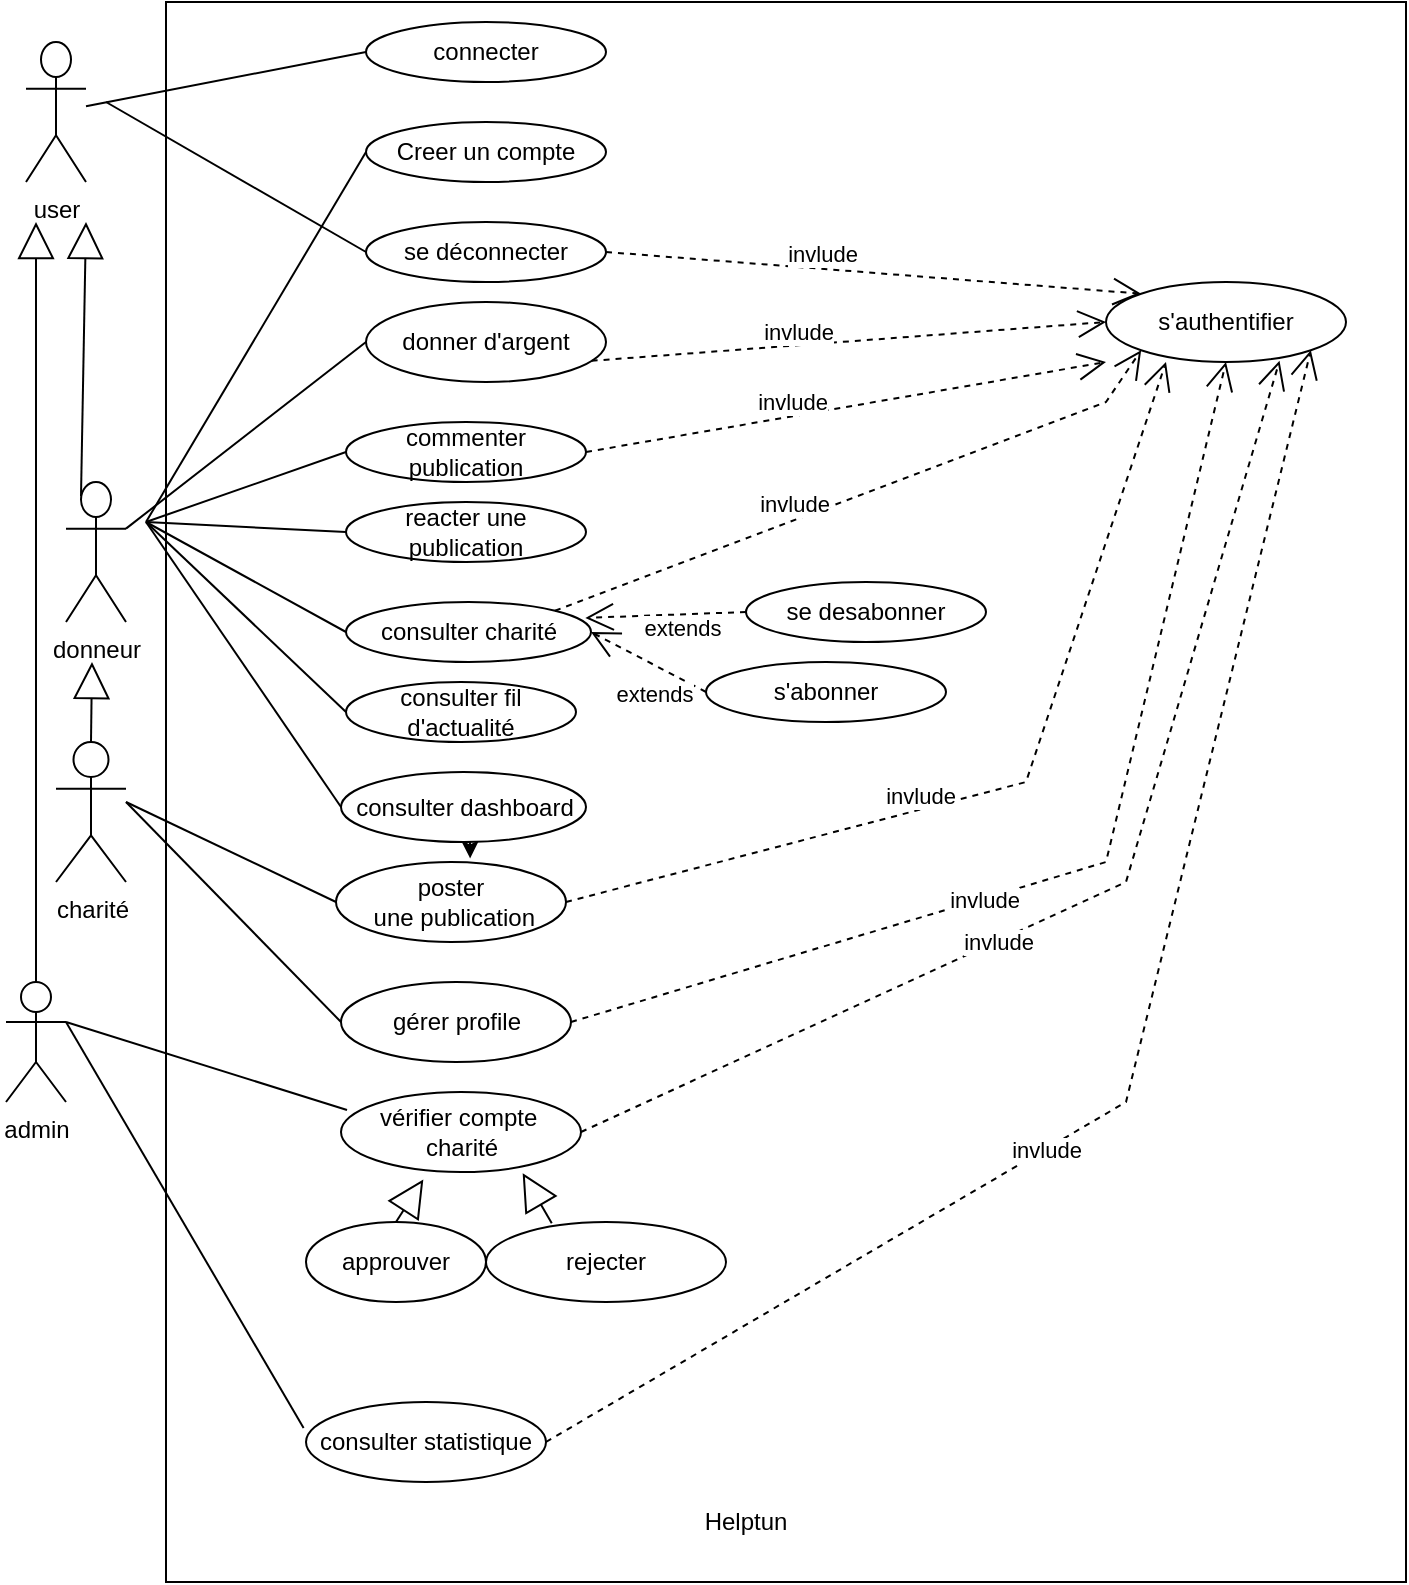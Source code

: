 <mxfile version="21.1.1" type="device">
  <diagram name="Page-1" id="RGh7CRGLRLJK2mTGcquI">
    <mxGraphModel dx="1105" dy="612" grid="1" gridSize="10" guides="0" tooltips="1" connect="1" arrows="1" fold="1" page="1" pageScale="1" pageWidth="827" pageHeight="1169" math="0" shadow="0">
      <root>
        <mxCell id="0" />
        <mxCell id="1" parent="0" />
        <mxCell id="_66AB_NRMPDAvyfy0Dyj-4" value="charité" style="shape=umlActor;verticalLabelPosition=bottom;verticalAlign=top;html=1;" vertex="1" parent="1">
          <mxGeometry x="35" y="370" width="35" height="70" as="geometry" />
        </mxCell>
        <mxCell id="_66AB_NRMPDAvyfy0Dyj-5" value="admin" style="shape=umlActor;verticalLabelPosition=bottom;verticalAlign=top;html=1;" vertex="1" parent="1">
          <mxGeometry x="10" y="490" width="30" height="60" as="geometry" />
        </mxCell>
        <mxCell id="_66AB_NRMPDAvyfy0Dyj-6" value="donneur" style="shape=umlActor;verticalLabelPosition=bottom;verticalAlign=top;html=1;" vertex="1" parent="1">
          <mxGeometry x="40" y="240" width="30" height="70" as="geometry" />
        </mxCell>
        <mxCell id="_66AB_NRMPDAvyfy0Dyj-9" value="user" style="shape=umlActor;verticalLabelPosition=bottom;verticalAlign=top;html=1;" vertex="1" parent="1">
          <mxGeometry x="20" y="20" width="30" height="70" as="geometry" />
        </mxCell>
        <mxCell id="_66AB_NRMPDAvyfy0Dyj-10" value="Creer un compte" style="ellipse;whiteSpace=wrap;html=1;" vertex="1" parent="1">
          <mxGeometry x="190" y="60" width="120" height="30" as="geometry" />
        </mxCell>
        <mxCell id="_66AB_NRMPDAvyfy0Dyj-11" value="se déconnecter" style="ellipse;whiteSpace=wrap;html=1;" vertex="1" parent="1">
          <mxGeometry x="190" y="110" width="120" height="30" as="geometry" />
        </mxCell>
        <mxCell id="_66AB_NRMPDAvyfy0Dyj-12" value="connecter" style="ellipse;whiteSpace=wrap;html=1;" vertex="1" parent="1">
          <mxGeometry x="190" y="10" width="120" height="30" as="geometry" />
        </mxCell>
        <mxCell id="_66AB_NRMPDAvyfy0Dyj-14" value="vérifier compte&amp;nbsp; charité" style="ellipse;whiteSpace=wrap;html=1;" vertex="1" parent="1">
          <mxGeometry x="177.5" y="545" width="120" height="40" as="geometry" />
        </mxCell>
        <mxCell id="_66AB_NRMPDAvyfy0Dyj-17" value="approuver" style="ellipse;whiteSpace=wrap;html=1;" vertex="1" parent="1">
          <mxGeometry x="160" y="610" width="90" height="40" as="geometry" />
        </mxCell>
        <mxCell id="_66AB_NRMPDAvyfy0Dyj-18" value="rejecter" style="ellipse;whiteSpace=wrap;html=1;" vertex="1" parent="1">
          <mxGeometry x="250" y="610" width="120" height="40" as="geometry" />
        </mxCell>
        <mxCell id="_66AB_NRMPDAvyfy0Dyj-19" style="edgeStyle=orthogonalEdgeStyle;rounded=0;orthogonalLoop=1;jettySize=auto;html=1;exitX=0.5;exitY=1;exitDx=0;exitDy=0;" edge="1" parent="1" source="_66AB_NRMPDAvyfy0Dyj-17" target="_66AB_NRMPDAvyfy0Dyj-17">
          <mxGeometry relative="1" as="geometry" />
        </mxCell>
        <mxCell id="_66AB_NRMPDAvyfy0Dyj-21" value="consulter statistique" style="ellipse;whiteSpace=wrap;html=1;" vertex="1" parent="1">
          <mxGeometry x="160" y="700" width="120" height="40" as="geometry" />
        </mxCell>
        <mxCell id="_66AB_NRMPDAvyfy0Dyj-22" value="poster&lt;br&gt;&amp;nbsp;une publication" style="ellipse;whiteSpace=wrap;html=1;" vertex="1" parent="1">
          <mxGeometry x="175" y="430" width="115" height="40" as="geometry" />
        </mxCell>
        <mxCell id="_66AB_NRMPDAvyfy0Dyj-24" value="gérer profile" style="ellipse;whiteSpace=wrap;html=1;" vertex="1" parent="1">
          <mxGeometry x="177.5" y="490" width="115" height="40" as="geometry" />
        </mxCell>
        <mxCell id="_66AB_NRMPDAvyfy0Dyj-25" value="donner d&#39;argent" style="ellipse;whiteSpace=wrap;html=1;" vertex="1" parent="1">
          <mxGeometry x="190" y="150" width="120" height="40" as="geometry" />
        </mxCell>
        <mxCell id="_66AB_NRMPDAvyfy0Dyj-26" value="consulter charité" style="ellipse;whiteSpace=wrap;html=1;" vertex="1" parent="1">
          <mxGeometry x="180" y="300" width="122.5" height="30" as="geometry" />
        </mxCell>
        <mxCell id="_66AB_NRMPDAvyfy0Dyj-28" value="extends" style="endArrow=open;endSize=12;dashed=1;html=1;rounded=0;exitX=0;exitY=0.5;exitDx=0;exitDy=0;entryX=0.977;entryY=0.265;entryDx=0;entryDy=0;entryPerimeter=0;" edge="1" parent="1" source="_66AB_NRMPDAvyfy0Dyj-31" target="_66AB_NRMPDAvyfy0Dyj-26">
          <mxGeometry x="-0.195" y="7" width="160" relative="1" as="geometry">
            <mxPoint x="520" y="130" as="sourcePoint" />
            <mxPoint x="310" y="330" as="targetPoint" />
            <Array as="points" />
            <mxPoint as="offset" />
          </mxGeometry>
        </mxCell>
        <mxCell id="_66AB_NRMPDAvyfy0Dyj-29" value="extends" style="endArrow=open;endSize=12;dashed=1;html=1;rounded=0;exitX=0;exitY=0.5;exitDx=0;exitDy=0;entryX=1;entryY=0.5;entryDx=0;entryDy=0;" edge="1" parent="1" source="_66AB_NRMPDAvyfy0Dyj-30" target="_66AB_NRMPDAvyfy0Dyj-26">
          <mxGeometry x="-0.302" y="13" width="160" relative="1" as="geometry">
            <mxPoint x="460" y="90" as="sourcePoint" />
            <mxPoint x="300" y="340" as="targetPoint" />
            <Array as="points" />
            <mxPoint as="offset" />
          </mxGeometry>
        </mxCell>
        <mxCell id="_66AB_NRMPDAvyfy0Dyj-30" value="s&#39;abonner" style="ellipse;whiteSpace=wrap;html=1;" vertex="1" parent="1">
          <mxGeometry x="360" y="330" width="120" height="30" as="geometry" />
        </mxCell>
        <mxCell id="_66AB_NRMPDAvyfy0Dyj-31" value="se desabonner" style="ellipse;whiteSpace=wrap;html=1;" vertex="1" parent="1">
          <mxGeometry x="380" y="290" width="120" height="30" as="geometry" />
        </mxCell>
        <mxCell id="_66AB_NRMPDAvyfy0Dyj-32" value="commenter publication" style="ellipse;whiteSpace=wrap;html=1;" vertex="1" parent="1">
          <mxGeometry x="180" y="210" width="120" height="30" as="geometry" />
        </mxCell>
        <mxCell id="_66AB_NRMPDAvyfy0Dyj-33" value="reacter une publication" style="ellipse;whiteSpace=wrap;html=1;" vertex="1" parent="1">
          <mxGeometry x="180" y="250" width="120" height="30" as="geometry" />
        </mxCell>
        <mxCell id="_66AB_NRMPDAvyfy0Dyj-40" value="" style="endArrow=none;html=1;rounded=0;entryX=0;entryY=0.5;entryDx=0;entryDy=0;" edge="1" parent="1" source="_66AB_NRMPDAvyfy0Dyj-9" target="_66AB_NRMPDAvyfy0Dyj-12">
          <mxGeometry width="50" height="50" relative="1" as="geometry">
            <mxPoint x="70" y="70" as="sourcePoint" />
            <mxPoint x="370" y="270" as="targetPoint" />
          </mxGeometry>
        </mxCell>
        <mxCell id="_66AB_NRMPDAvyfy0Dyj-44" value="" style="endArrow=none;html=1;rounded=0;entryX=0;entryY=0.5;entryDx=0;entryDy=0;" edge="1" parent="1" target="_66AB_NRMPDAvyfy0Dyj-11">
          <mxGeometry width="50" height="50" relative="1" as="geometry">
            <mxPoint x="60" y="50" as="sourcePoint" />
            <mxPoint x="200" y="80" as="targetPoint" />
          </mxGeometry>
        </mxCell>
        <mxCell id="_66AB_NRMPDAvyfy0Dyj-46" value="" style="endArrow=block;endSize=16;endFill=0;html=1;rounded=0;exitX=0.25;exitY=0.1;exitDx=0;exitDy=0;exitPerimeter=0;" edge="1" parent="1" source="_66AB_NRMPDAvyfy0Dyj-6">
          <mxGeometry x="-0.077" y="-20" width="160" relative="1" as="geometry">
            <mxPoint x="50" y="230" as="sourcePoint" />
            <mxPoint x="50" y="110" as="targetPoint" />
            <Array as="points" />
            <mxPoint as="offset" />
          </mxGeometry>
        </mxCell>
        <mxCell id="_66AB_NRMPDAvyfy0Dyj-49" value="" style="endArrow=none;html=1;rounded=0;entryX=0;entryY=0.5;entryDx=0;entryDy=0;exitX=1;exitY=0.333;exitDx=0;exitDy=0;exitPerimeter=0;" edge="1" parent="1" source="_66AB_NRMPDAvyfy0Dyj-6" target="_66AB_NRMPDAvyfy0Dyj-25">
          <mxGeometry width="50" height="50" relative="1" as="geometry">
            <mxPoint x="120" y="80" as="sourcePoint" />
            <mxPoint x="220" y="100" as="targetPoint" />
          </mxGeometry>
        </mxCell>
        <mxCell id="_66AB_NRMPDAvyfy0Dyj-50" value="" style="endArrow=block;endSize=16;endFill=0;html=1;rounded=0;exitX=0.5;exitY=0;exitDx=0;exitDy=0;exitPerimeter=0;" edge="1" parent="1" source="_66AB_NRMPDAvyfy0Dyj-4">
          <mxGeometry x="-0.077" y="-20" width="160" relative="1" as="geometry">
            <mxPoint x="39" y="230" as="sourcePoint" />
            <mxPoint x="53" y="330" as="targetPoint" />
            <mxPoint as="offset" />
          </mxGeometry>
        </mxCell>
        <mxCell id="_66AB_NRMPDAvyfy0Dyj-51" value="" style="endArrow=none;html=1;rounded=0;entryX=0;entryY=0.5;entryDx=0;entryDy=0;" edge="1" parent="1" target="_66AB_NRMPDAvyfy0Dyj-33">
          <mxGeometry width="50" height="50" relative="1" as="geometry">
            <mxPoint x="80" y="260" as="sourcePoint" />
            <mxPoint x="170" y="290" as="targetPoint" />
          </mxGeometry>
        </mxCell>
        <mxCell id="_66AB_NRMPDAvyfy0Dyj-52" value="" style="endArrow=none;html=1;rounded=0;entryX=0;entryY=0.5;entryDx=0;entryDy=0;" edge="1" parent="1" target="_66AB_NRMPDAvyfy0Dyj-32">
          <mxGeometry width="50" height="50" relative="1" as="geometry">
            <mxPoint x="80" y="260" as="sourcePoint" />
            <mxPoint x="185" y="250" as="targetPoint" />
          </mxGeometry>
        </mxCell>
        <mxCell id="_66AB_NRMPDAvyfy0Dyj-55" value="" style="endArrow=none;html=1;rounded=0;entryX=0;entryY=0.5;entryDx=0;entryDy=0;entryPerimeter=0;" edge="1" parent="1" target="_66AB_NRMPDAvyfy0Dyj-22">
          <mxGeometry width="50" height="50" relative="1" as="geometry">
            <mxPoint x="70" y="400" as="sourcePoint" />
            <mxPoint x="230" y="160" as="targetPoint" />
            <Array as="points" />
          </mxGeometry>
        </mxCell>
        <mxCell id="_66AB_NRMPDAvyfy0Dyj-56" value="" style="endArrow=none;html=1;rounded=0;entryX=0;entryY=0.5;entryDx=0;entryDy=0;" edge="1" parent="1" target="_66AB_NRMPDAvyfy0Dyj-24">
          <mxGeometry width="50" height="50" relative="1" as="geometry">
            <mxPoint x="70" y="400" as="sourcePoint" />
            <mxPoint x="175" y="449.5" as="targetPoint" />
          </mxGeometry>
        </mxCell>
        <mxCell id="_66AB_NRMPDAvyfy0Dyj-57" value="" style="endArrow=none;html=1;rounded=0;exitX=1;exitY=0.333;exitDx=0;exitDy=0;exitPerimeter=0;entryX=0.025;entryY=0.225;entryDx=0;entryDy=0;entryPerimeter=0;" edge="1" parent="1" source="_66AB_NRMPDAvyfy0Dyj-5" target="_66AB_NRMPDAvyfy0Dyj-14">
          <mxGeometry width="50" height="50" relative="1" as="geometry">
            <mxPoint x="90" y="410" as="sourcePoint" />
            <mxPoint x="170" y="530" as="targetPoint" />
            <Array as="points" />
          </mxGeometry>
        </mxCell>
        <mxCell id="_66AB_NRMPDAvyfy0Dyj-58" value="" style="endArrow=none;html=1;rounded=0;exitX=1;exitY=0.333;exitDx=0;exitDy=0;exitPerimeter=0;entryX=-0.01;entryY=0.325;entryDx=0;entryDy=0;entryPerimeter=0;" edge="1" parent="1" source="_66AB_NRMPDAvyfy0Dyj-5" target="_66AB_NRMPDAvyfy0Dyj-21">
          <mxGeometry width="50" height="50" relative="1" as="geometry">
            <mxPoint x="100" y="420" as="sourcePoint" />
            <mxPoint x="220" y="680" as="targetPoint" />
            <Array as="points" />
          </mxGeometry>
        </mxCell>
        <mxCell id="_66AB_NRMPDAvyfy0Dyj-60" value="" style="endArrow=block;endSize=16;endFill=0;html=1;rounded=0;entryX=0.757;entryY=1.015;entryDx=0;entryDy=0;exitX=0.274;exitY=0.015;exitDx=0;exitDy=0;exitPerimeter=0;entryPerimeter=0;" edge="1" parent="1" source="_66AB_NRMPDAvyfy0Dyj-18" target="_66AB_NRMPDAvyfy0Dyj-14">
          <mxGeometry x="-0.077" y="-20" width="160" relative="1" as="geometry">
            <mxPoint x="290" y="600" as="sourcePoint" />
            <mxPoint x="280" y="540" as="targetPoint" />
            <mxPoint as="offset" />
            <Array as="points" />
          </mxGeometry>
        </mxCell>
        <mxCell id="_66AB_NRMPDAvyfy0Dyj-61" value="" style="endArrow=block;endSize=16;endFill=0;html=1;rounded=0;exitX=0.5;exitY=0;exitDx=0;exitDy=0;entryX=0.343;entryY=1.095;entryDx=0;entryDy=0;entryPerimeter=0;" edge="1" parent="1" source="_66AB_NRMPDAvyfy0Dyj-17" target="_66AB_NRMPDAvyfy0Dyj-14">
          <mxGeometry x="-0.077" y="-20" width="160" relative="1" as="geometry">
            <mxPoint x="200" y="640" as="sourcePoint" />
            <mxPoint x="202" y="590" as="targetPoint" />
            <mxPoint as="offset" />
            <Array as="points" />
          </mxGeometry>
        </mxCell>
        <mxCell id="_66AB_NRMPDAvyfy0Dyj-63" value="" style="endArrow=block;endSize=16;endFill=0;html=1;rounded=0;exitX=0.5;exitY=0;exitDx=0;exitDy=0;exitPerimeter=0;" edge="1" parent="1" source="_66AB_NRMPDAvyfy0Dyj-5">
          <mxGeometry x="-0.077" y="-20" width="160" relative="1" as="geometry">
            <mxPoint x="20" y="480" as="sourcePoint" />
            <mxPoint x="25" y="110" as="targetPoint" />
            <mxPoint as="offset" />
          </mxGeometry>
        </mxCell>
        <mxCell id="_66AB_NRMPDAvyfy0Dyj-66" value="" style="endArrow=none;html=1;rounded=0;entryX=0;entryY=0.5;entryDx=0;entryDy=0;" edge="1" parent="1" target="_66AB_NRMPDAvyfy0Dyj-10">
          <mxGeometry width="50" height="50" relative="1" as="geometry">
            <mxPoint x="80" y="260" as="sourcePoint" />
            <mxPoint x="200" y="420" as="targetPoint" />
            <Array as="points" />
          </mxGeometry>
        </mxCell>
        <mxCell id="_66AB_NRMPDAvyfy0Dyj-68" value="s&#39;authentifier" style="ellipse;whiteSpace=wrap;html=1;" vertex="1" parent="1">
          <mxGeometry x="560" y="140" width="120" height="40" as="geometry" />
        </mxCell>
        <mxCell id="_66AB_NRMPDAvyfy0Dyj-70" value="invlude" style="endArrow=open;endSize=12;dashed=1;html=1;rounded=0;exitX=0.94;exitY=0.735;exitDx=0;exitDy=0;exitPerimeter=0;entryX=0;entryY=0.5;entryDx=0;entryDy=0;" edge="1" parent="1" source="_66AB_NRMPDAvyfy0Dyj-25" target="_66AB_NRMPDAvyfy0Dyj-68">
          <mxGeometry x="-0.195" y="7" width="160" relative="1" as="geometry">
            <mxPoint x="465" y="134" as="sourcePoint" />
            <mxPoint x="550" y="150" as="targetPoint" />
            <Array as="points" />
            <mxPoint as="offset" />
          </mxGeometry>
        </mxCell>
        <mxCell id="_66AB_NRMPDAvyfy0Dyj-72" value="invlude" style="endArrow=open;endSize=12;dashed=1;html=1;rounded=0;exitX=1;exitY=0.5;exitDx=0;exitDy=0;" edge="1" parent="1" source="_66AB_NRMPDAvyfy0Dyj-32">
          <mxGeometry x="-0.195" y="7" width="160" relative="1" as="geometry">
            <mxPoint x="323" y="199" as="sourcePoint" />
            <mxPoint x="560" y="180" as="targetPoint" />
            <Array as="points" />
            <mxPoint as="offset" />
          </mxGeometry>
        </mxCell>
        <mxCell id="_66AB_NRMPDAvyfy0Dyj-73" value="invlude" style="endArrow=open;endSize=12;dashed=1;html=1;rounded=0;exitX=1;exitY=0;exitDx=0;exitDy=0;entryX=0;entryY=1;entryDx=0;entryDy=0;" edge="1" parent="1" source="_66AB_NRMPDAvyfy0Dyj-26" target="_66AB_NRMPDAvyfy0Dyj-68">
          <mxGeometry x="-0.195" y="7" width="160" relative="1" as="geometry">
            <mxPoint x="333" y="209" as="sourcePoint" />
            <mxPoint x="560" y="180" as="targetPoint" />
            <Array as="points">
              <mxPoint x="560" y="200" />
            </Array>
            <mxPoint as="offset" />
          </mxGeometry>
        </mxCell>
        <mxCell id="_66AB_NRMPDAvyfy0Dyj-74" value="invlude" style="endArrow=open;endSize=12;dashed=1;html=1;rounded=0;exitX=1;exitY=0.5;exitDx=0;exitDy=0;" edge="1" parent="1" source="_66AB_NRMPDAvyfy0Dyj-22">
          <mxGeometry x="-0.195" y="7" width="160" relative="1" as="geometry">
            <mxPoint x="343" y="219" as="sourcePoint" />
            <mxPoint x="590" y="180" as="targetPoint" />
            <Array as="points">
              <mxPoint x="520" y="390" />
            </Array>
            <mxPoint as="offset" />
          </mxGeometry>
        </mxCell>
        <mxCell id="_66AB_NRMPDAvyfy0Dyj-75" value="invlude" style="endArrow=open;endSize=12;dashed=1;html=1;rounded=0;exitX=1;exitY=0.5;exitDx=0;exitDy=0;" edge="1" parent="1" source="_66AB_NRMPDAvyfy0Dyj-24">
          <mxGeometry x="-0.199" y="-1" width="160" relative="1" as="geometry">
            <mxPoint x="353" y="229" as="sourcePoint" />
            <mxPoint x="620" y="180" as="targetPoint" />
            <Array as="points">
              <mxPoint x="560" y="430" />
            </Array>
            <mxPoint as="offset" />
          </mxGeometry>
        </mxCell>
        <mxCell id="_66AB_NRMPDAvyfy0Dyj-76" value="invlude" style="endArrow=open;endSize=12;dashed=1;html=1;rounded=0;exitX=1;exitY=0.5;exitDx=0;exitDy=0;entryX=0.723;entryY=0.985;entryDx=0;entryDy=0;entryPerimeter=0;" edge="1" parent="1" source="_66AB_NRMPDAvyfy0Dyj-14" target="_66AB_NRMPDAvyfy0Dyj-68">
          <mxGeometry x="-0.199" y="-1" width="160" relative="1" as="geometry">
            <mxPoint x="303" y="460" as="sourcePoint" />
            <mxPoint x="650" y="190" as="targetPoint" />
            <Array as="points">
              <mxPoint x="570" y="440" />
            </Array>
            <mxPoint as="offset" />
          </mxGeometry>
        </mxCell>
        <mxCell id="_66AB_NRMPDAvyfy0Dyj-77" value="invlude" style="endArrow=open;endSize=12;dashed=1;html=1;rounded=0;exitX=1;exitY=0.5;exitDx=0;exitDy=0;entryX=1;entryY=1;entryDx=0;entryDy=0;" edge="1" parent="1" source="_66AB_NRMPDAvyfy0Dyj-21" target="_66AB_NRMPDAvyfy0Dyj-68">
          <mxGeometry x="-0.199" y="-1" width="160" relative="1" as="geometry">
            <mxPoint x="308" y="520" as="sourcePoint" />
            <mxPoint x="654" y="193" as="targetPoint" />
            <Array as="points">
              <mxPoint x="570" y="550" />
            </Array>
            <mxPoint as="offset" />
          </mxGeometry>
        </mxCell>
        <mxCell id="_66AB_NRMPDAvyfy0Dyj-79" value="invlude" style="endArrow=open;endSize=12;dashed=1;html=1;rounded=0;exitX=1;exitY=0.5;exitDx=0;exitDy=0;entryX=0;entryY=0;entryDx=0;entryDy=0;" edge="1" parent="1" source="_66AB_NRMPDAvyfy0Dyj-11" target="_66AB_NRMPDAvyfy0Dyj-68">
          <mxGeometry x="-0.195" y="7" width="160" relative="1" as="geometry">
            <mxPoint x="313" y="189" as="sourcePoint" />
            <mxPoint x="550" y="110" as="targetPoint" />
            <Array as="points" />
            <mxPoint as="offset" />
          </mxGeometry>
        </mxCell>
        <mxCell id="_66AB_NRMPDAvyfy0Dyj-80" value="" style="endArrow=none;html=1;rounded=0;entryX=0;entryY=0.5;entryDx=0;entryDy=0;" edge="1" parent="1" target="_66AB_NRMPDAvyfy0Dyj-26">
          <mxGeometry width="50" height="50" relative="1" as="geometry">
            <mxPoint x="80" y="260" as="sourcePoint" />
            <mxPoint x="190" y="305" as="targetPoint" />
          </mxGeometry>
        </mxCell>
        <mxCell id="_66AB_NRMPDAvyfy0Dyj-81" value="consulter fil d&#39;actualité" style="ellipse;whiteSpace=wrap;html=1;" vertex="1" parent="1">
          <mxGeometry x="180" y="340" width="115" height="30" as="geometry" />
        </mxCell>
        <mxCell id="_66AB_NRMPDAvyfy0Dyj-82" value="" style="endArrow=none;html=1;rounded=0;entryX=0;entryY=0.5;entryDx=0;entryDy=0;" edge="1" parent="1" target="_66AB_NRMPDAvyfy0Dyj-85">
          <mxGeometry width="50" height="50" relative="1" as="geometry">
            <mxPoint x="80" y="260" as="sourcePoint" />
            <mxPoint x="170" y="440" as="targetPoint" />
            <Array as="points" />
          </mxGeometry>
        </mxCell>
        <mxCell id="_66AB_NRMPDAvyfy0Dyj-86" style="edgeStyle=orthogonalEdgeStyle;rounded=0;orthogonalLoop=1;jettySize=auto;html=1;exitX=0.5;exitY=1;exitDx=0;exitDy=0;entryX=0.583;entryY=-0.045;entryDx=0;entryDy=0;entryPerimeter=0;" edge="1" parent="1" source="_66AB_NRMPDAvyfy0Dyj-85" target="_66AB_NRMPDAvyfy0Dyj-22">
          <mxGeometry relative="1" as="geometry" />
        </mxCell>
        <mxCell id="_66AB_NRMPDAvyfy0Dyj-85" value="consulter dashboard" style="ellipse;whiteSpace=wrap;html=1;" vertex="1" parent="1">
          <mxGeometry x="177.5" y="385" width="122.5" height="35" as="geometry" />
        </mxCell>
        <mxCell id="_66AB_NRMPDAvyfy0Dyj-87" value="" style="endArrow=none;html=1;rounded=0;entryX=0;entryY=0.5;entryDx=0;entryDy=0;" edge="1" parent="1" target="_66AB_NRMPDAvyfy0Dyj-81">
          <mxGeometry width="50" height="50" relative="1" as="geometry">
            <mxPoint x="80" y="260" as="sourcePoint" />
            <mxPoint x="185" y="460" as="targetPoint" />
            <Array as="points" />
          </mxGeometry>
        </mxCell>
        <mxCell id="_66AB_NRMPDAvyfy0Dyj-89" value="&lt;br&gt;&lt;br&gt;&lt;br&gt;&lt;br&gt;" style="html=1;whiteSpace=wrap;backgroundOutline=0;strokeColor=default;fillColor=none;" vertex="1" parent="1">
          <mxGeometry x="90" width="620" height="790" as="geometry" />
        </mxCell>
        <mxCell id="_66AB_NRMPDAvyfy0Dyj-94" value="Helptun" style="ellipse;whiteSpace=wrap;fontColor=default;fillColor=none;strokeColor=none;" vertex="1" parent="1">
          <mxGeometry x="310" y="740" width="140" height="40" as="geometry" />
        </mxCell>
      </root>
    </mxGraphModel>
  </diagram>
</mxfile>

